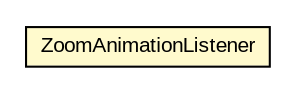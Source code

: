 #!/usr/local/bin/dot
#
# Class diagram 
# Generated by UMLGraph version R5_6-24-gf6e263 (http://www.umlgraph.org/)
#

digraph G {
	edge [fontname="arial",fontsize=10,labelfontname="arial",labelfontsize=10];
	node [fontname="arial",fontsize=10,shape=plaintext];
	nodesep=0.25;
	ranksep=0.5;
	// org.osmdroid.views.MapController.ZoomAnimationListener
	c130118 [label=<<table title="org.osmdroid.views.MapController.ZoomAnimationListener" border="0" cellborder="1" cellspacing="0" cellpadding="2" port="p" bgcolor="lemonChiffon" href="./MapController.ZoomAnimationListener.html">
		<tr><td><table border="0" cellspacing="0" cellpadding="1">
<tr><td align="center" balign="center"> ZoomAnimationListener </td></tr>
		</table></td></tr>
		</table>>, URL="./MapController.ZoomAnimationListener.html", fontname="arial", fontcolor="black", fontsize=10.0];
}

